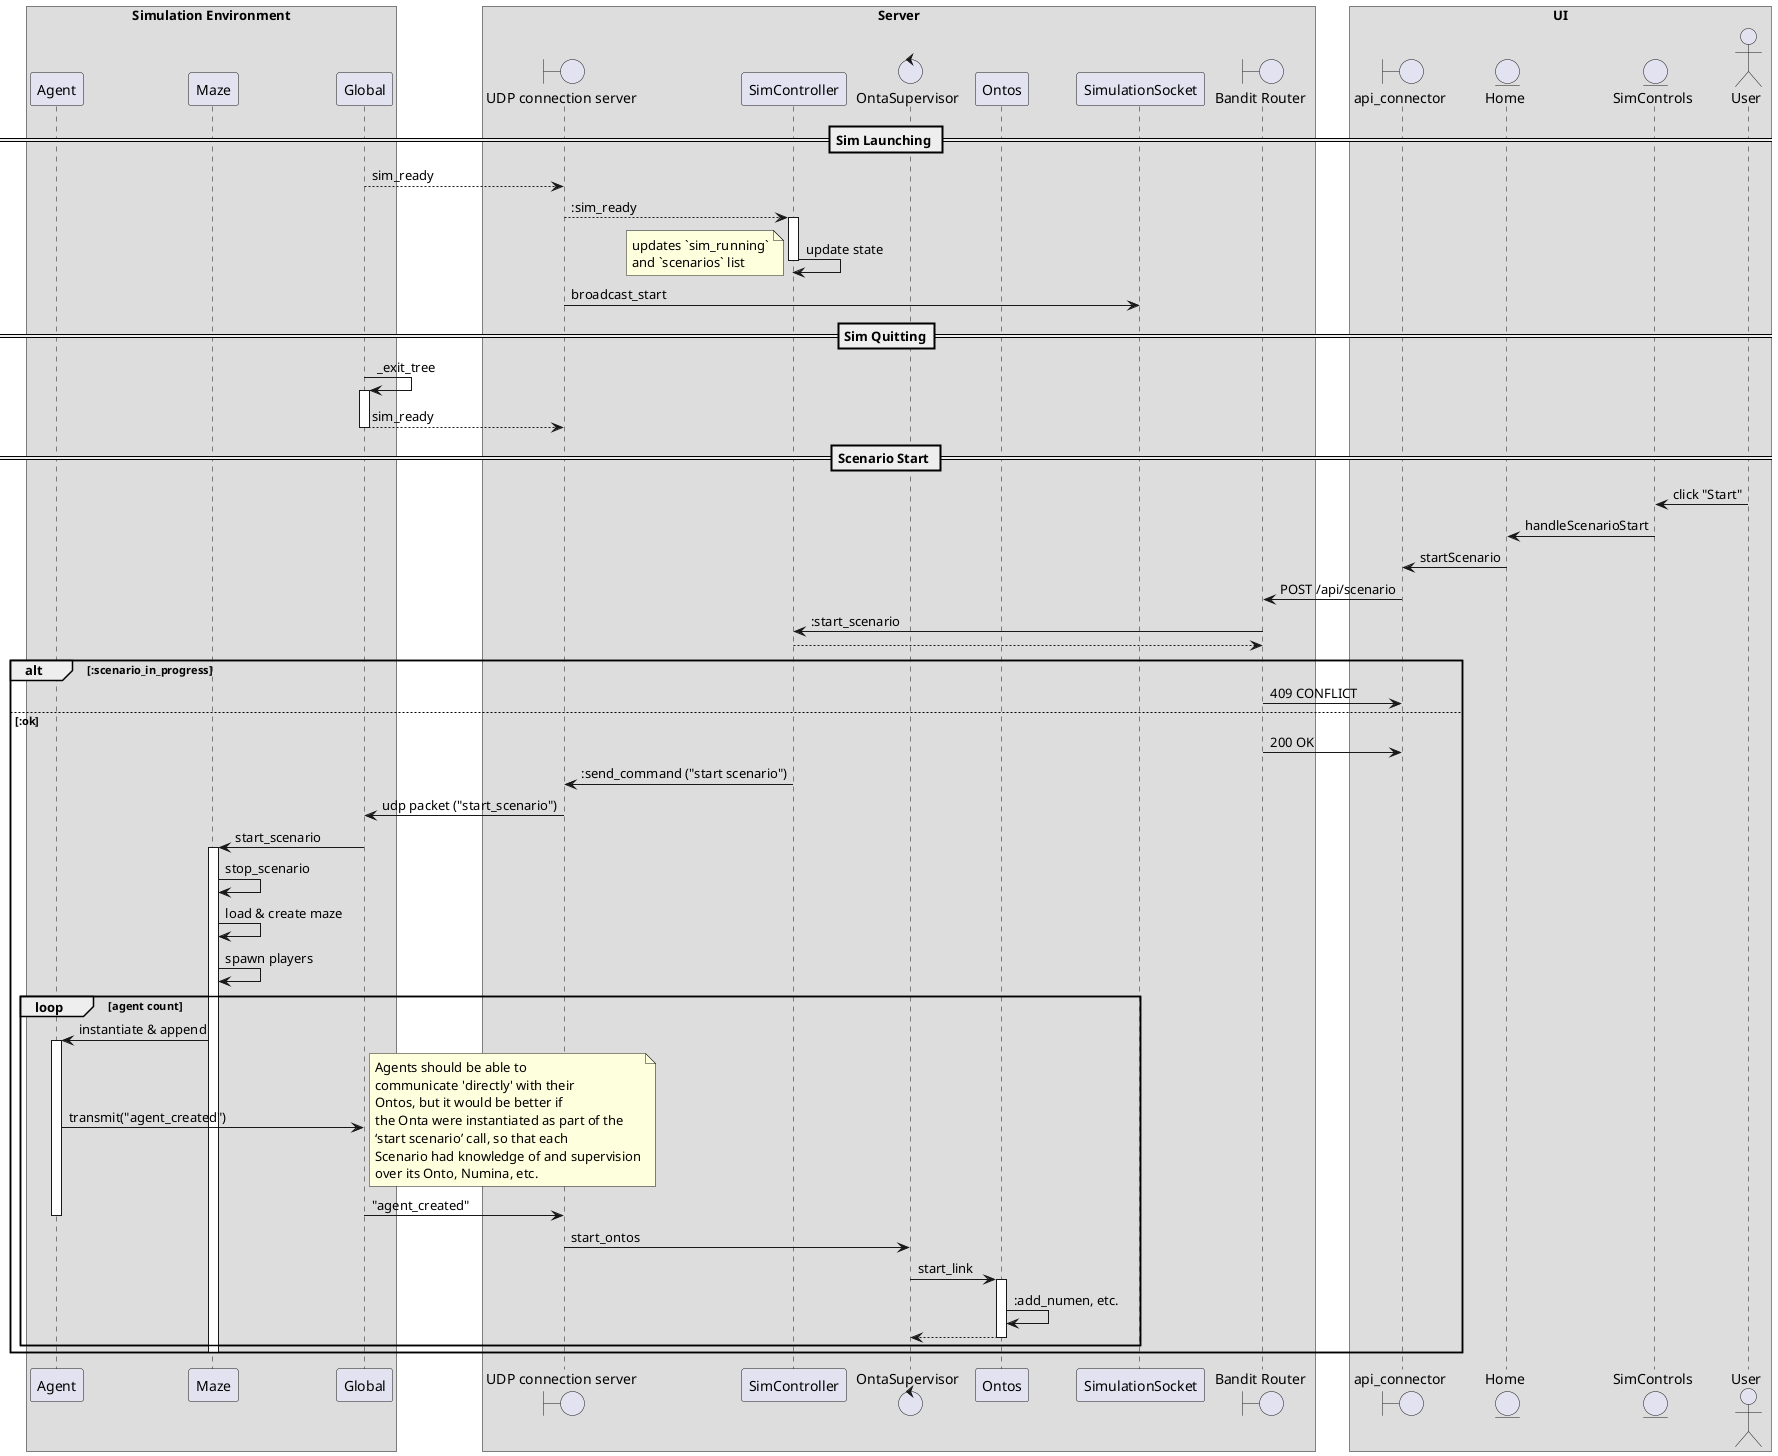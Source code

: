 @startuml
'https://plantuml.com/sequence-diagram

'autonumber

box "Simulation Environment"
    participant Agent
    participant Maze
    participant Global
end box

box "Server"
    boundary "UDP connection server" as UCS
    participant SimController as SC
    control OntaSupervisor as OS
    participant Ontos
    participant SimulationSocket as SS
    boundary "Bandit Router" as BR
end box

box "UI"
    boundary api_connector as APIC
    entity Home as U_Home
    entity SimControls as U_SCtrl
    actor User
end box

== Sim Launching ==

Global --> UCS: sim_ready
UCS --> SC: :sim_ready
activate SC
    SC -> SC: update state
    note left
        updates `sim_running`
        and `scenarios` list
    end note
deactivate SC
UCS -> SS: broadcast_start

== Sim Quitting==

Global -> Global: _exit_tree
activate Global
Global --> UCS: sim_ready
deactivate Global

== Scenario Start ==
    User -> U_SCtrl: click "Start"
    U_SCtrl -> U_Home: handleScenarioStart
    U_Home -> APIC: startScenario
    APIC -> BR: POST /api/scenario
    BR -> SC: :start_scenario
    return
    alt :scenario_in_progress
        BR -> APIC: 409 CONFLICT
    else :ok
        BR -> APIC: 200 OK
        SC -> UCS: :send_command ("start scenario")
        UCS -> Global: udp packet ("start_scenario")
        Global -> Maze: start_scenario
        activate Maze
        Maze -> Maze: stop_scenario
        Maze -> Maze: load & create maze
        Maze -> Maze: spawn players
        loop agent count
            Maze -> Agent: instantiate & append
            activate Agent
                Agent -> Global: transmit("agent_created")
                note right
                    Agents should be able to
                    communicate 'directly' with their
                    Ontos, but it would be better if
                    the Onta were instantiated as part of the
                    ‘start scenario’ call, so that each
                    Scenario had knowledge of and supervision
                    over its Onto, Numina, etc.
                end note
                Global -> UCS: "agent_created"
            deactivate Agent
            UCS -> OS:start_ontos
            OS -> Ontos:start_link
            activate Ontos
                Ontos -> Ontos: :add_numen, etc.
                return
            deactivate Ontos
        end
        deactivate Maze
    end
@enduml
